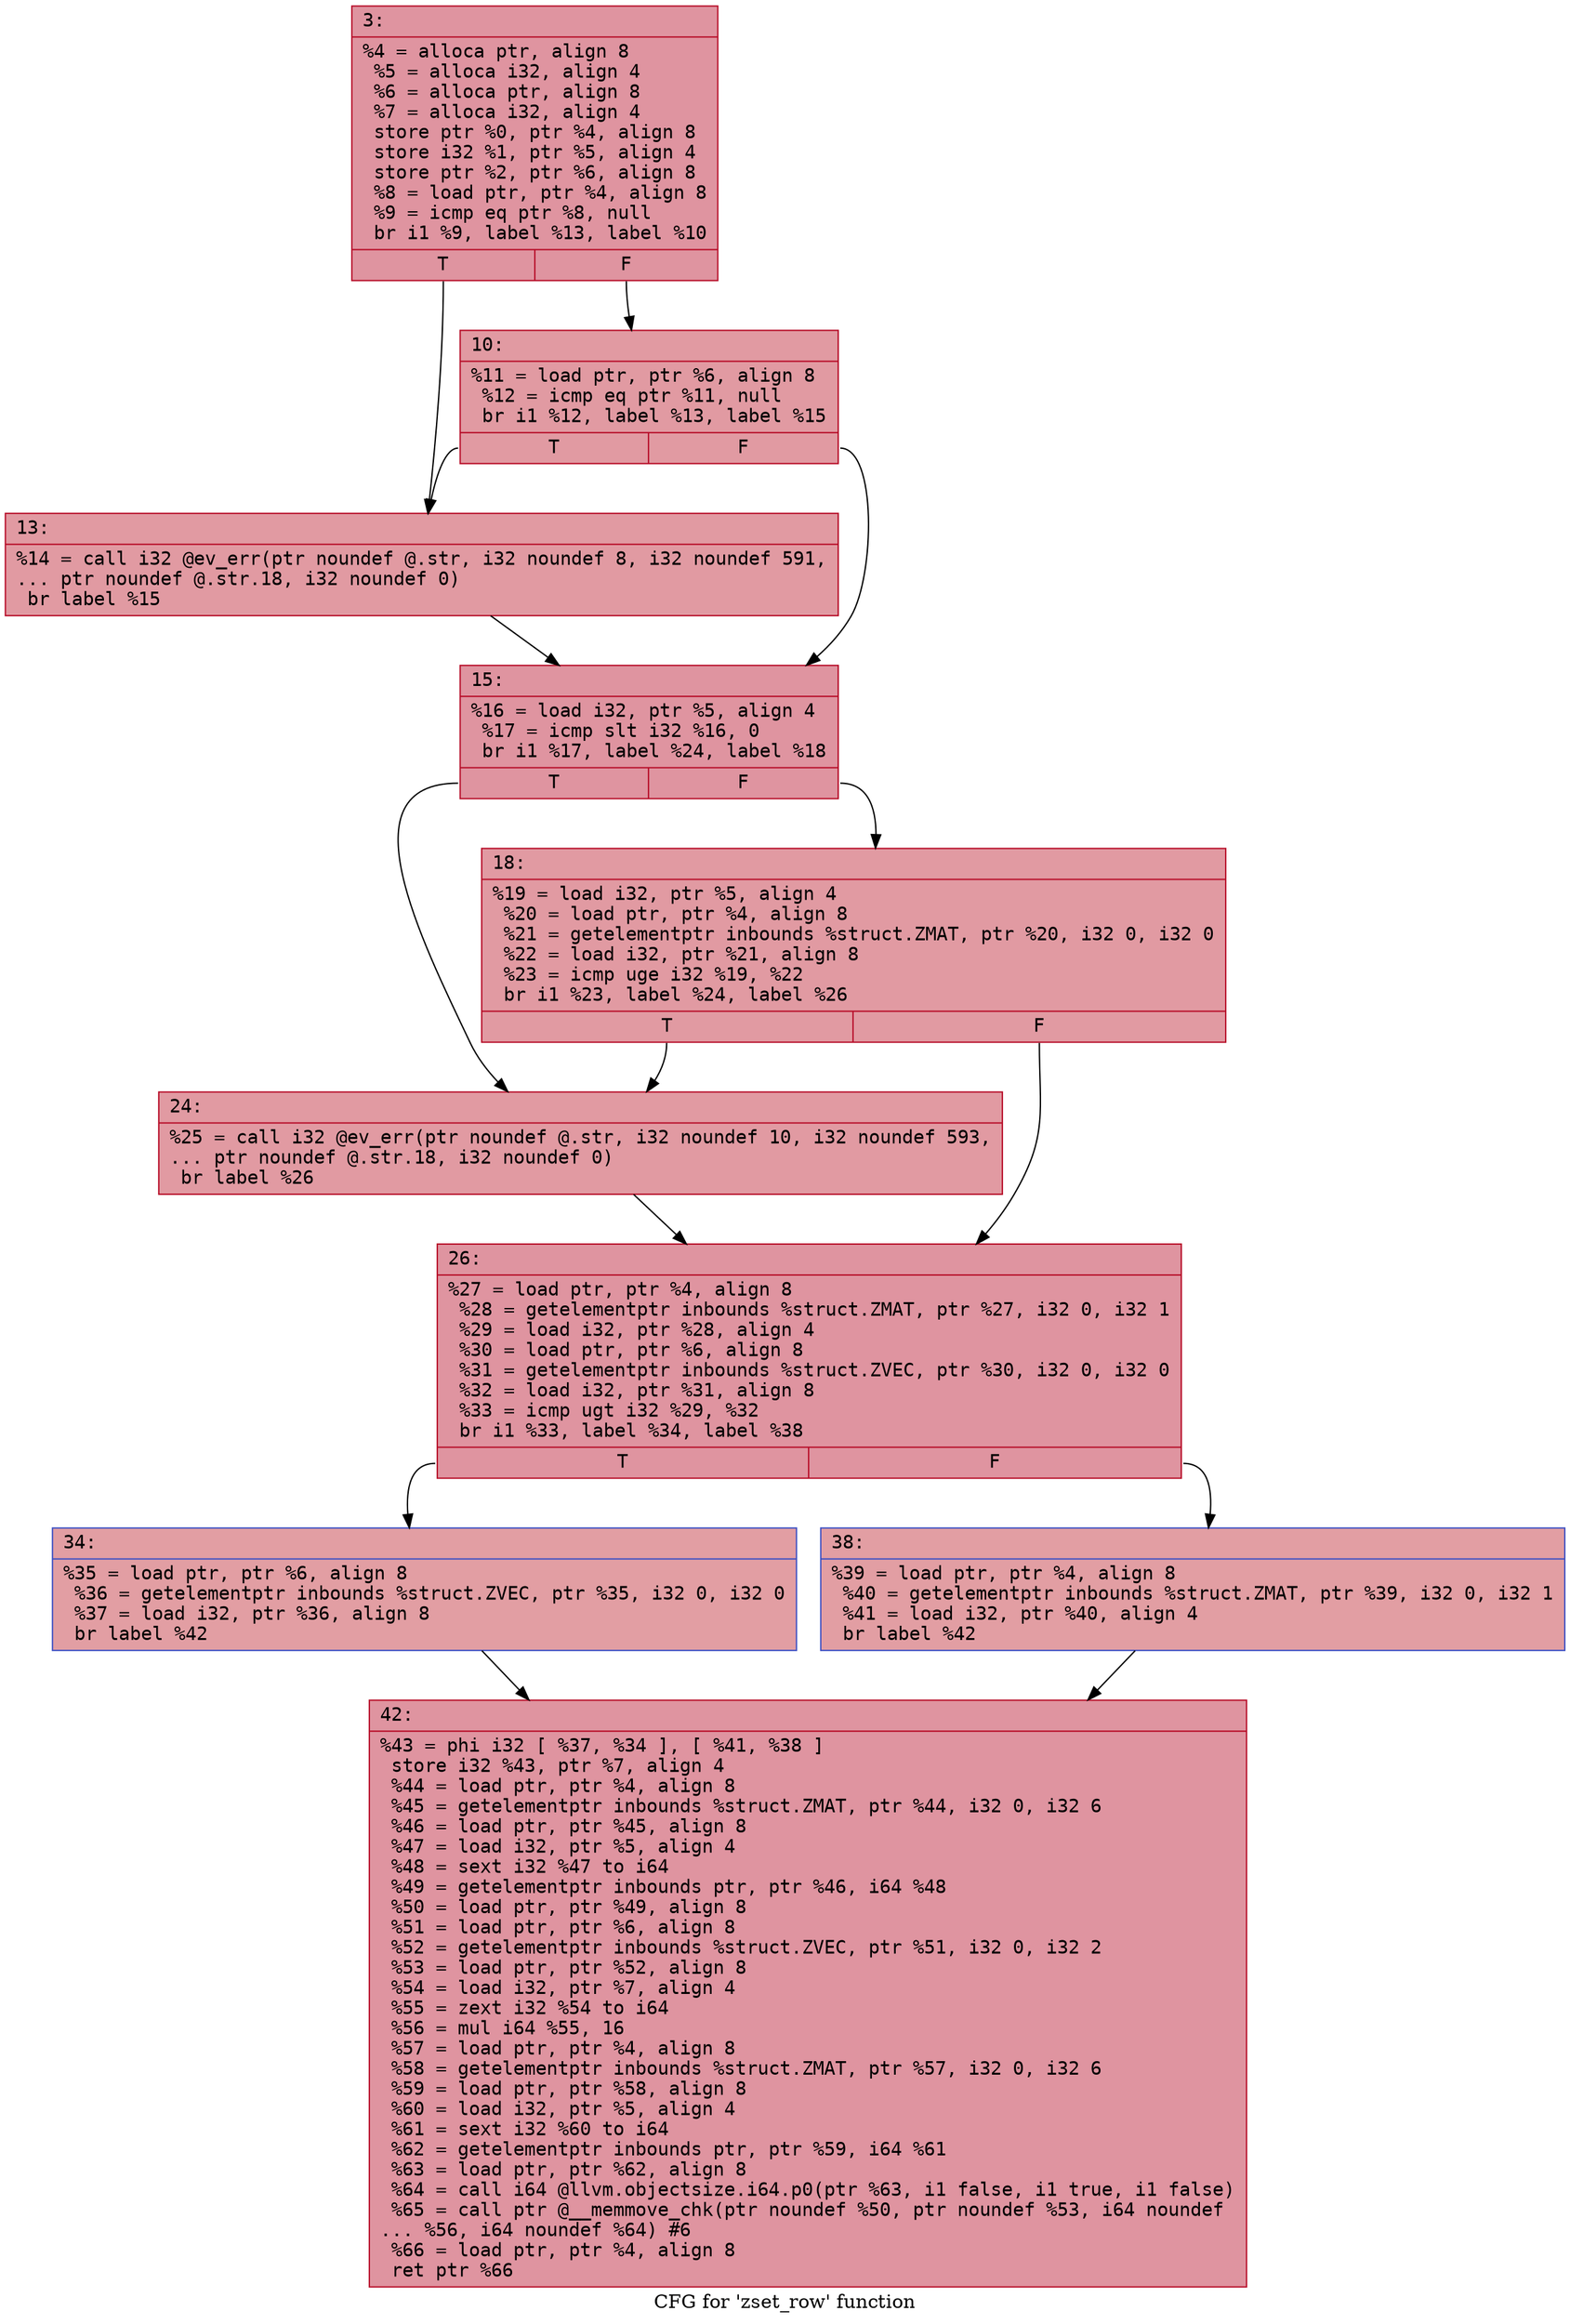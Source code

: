 digraph "CFG for 'zset_row' function" {
	label="CFG for 'zset_row' function";

	Node0x6000006a0370 [shape=record,color="#b70d28ff", style=filled, fillcolor="#b70d2870" fontname="Courier",label="{3:\l|  %4 = alloca ptr, align 8\l  %5 = alloca i32, align 4\l  %6 = alloca ptr, align 8\l  %7 = alloca i32, align 4\l  store ptr %0, ptr %4, align 8\l  store i32 %1, ptr %5, align 4\l  store ptr %2, ptr %6, align 8\l  %8 = load ptr, ptr %4, align 8\l  %9 = icmp eq ptr %8, null\l  br i1 %9, label %13, label %10\l|{<s0>T|<s1>F}}"];
	Node0x6000006a0370:s0 -> Node0x6000006a0410[tooltip="3 -> 13\nProbability 37.50%" ];
	Node0x6000006a0370:s1 -> Node0x6000006a03c0[tooltip="3 -> 10\nProbability 62.50%" ];
	Node0x6000006a03c0 [shape=record,color="#b70d28ff", style=filled, fillcolor="#bb1b2c70" fontname="Courier",label="{10:\l|  %11 = load ptr, ptr %6, align 8\l  %12 = icmp eq ptr %11, null\l  br i1 %12, label %13, label %15\l|{<s0>T|<s1>F}}"];
	Node0x6000006a03c0:s0 -> Node0x6000006a0410[tooltip="10 -> 13\nProbability 37.50%" ];
	Node0x6000006a03c0:s1 -> Node0x6000006a0460[tooltip="10 -> 15\nProbability 62.50%" ];
	Node0x6000006a0410 [shape=record,color="#b70d28ff", style=filled, fillcolor="#bb1b2c70" fontname="Courier",label="{13:\l|  %14 = call i32 @ev_err(ptr noundef @.str, i32 noundef 8, i32 noundef 591,\l... ptr noundef @.str.18, i32 noundef 0)\l  br label %15\l}"];
	Node0x6000006a0410 -> Node0x6000006a0460[tooltip="13 -> 15\nProbability 100.00%" ];
	Node0x6000006a0460 [shape=record,color="#b70d28ff", style=filled, fillcolor="#b70d2870" fontname="Courier",label="{15:\l|  %16 = load i32, ptr %5, align 4\l  %17 = icmp slt i32 %16, 0\l  br i1 %17, label %24, label %18\l|{<s0>T|<s1>F}}"];
	Node0x6000006a0460:s0 -> Node0x6000006a0500[tooltip="15 -> 24\nProbability 37.50%" ];
	Node0x6000006a0460:s1 -> Node0x6000006a04b0[tooltip="15 -> 18\nProbability 62.50%" ];
	Node0x6000006a04b0 [shape=record,color="#b70d28ff", style=filled, fillcolor="#bb1b2c70" fontname="Courier",label="{18:\l|  %19 = load i32, ptr %5, align 4\l  %20 = load ptr, ptr %4, align 8\l  %21 = getelementptr inbounds %struct.ZMAT, ptr %20, i32 0, i32 0\l  %22 = load i32, ptr %21, align 8\l  %23 = icmp uge i32 %19, %22\l  br i1 %23, label %24, label %26\l|{<s0>T|<s1>F}}"];
	Node0x6000006a04b0:s0 -> Node0x6000006a0500[tooltip="18 -> 24\nProbability 50.00%" ];
	Node0x6000006a04b0:s1 -> Node0x6000006a0550[tooltip="18 -> 26\nProbability 50.00%" ];
	Node0x6000006a0500 [shape=record,color="#b70d28ff", style=filled, fillcolor="#bb1b2c70" fontname="Courier",label="{24:\l|  %25 = call i32 @ev_err(ptr noundef @.str, i32 noundef 10, i32 noundef 593,\l... ptr noundef @.str.18, i32 noundef 0)\l  br label %26\l}"];
	Node0x6000006a0500 -> Node0x6000006a0550[tooltip="24 -> 26\nProbability 100.00%" ];
	Node0x6000006a0550 [shape=record,color="#b70d28ff", style=filled, fillcolor="#b70d2870" fontname="Courier",label="{26:\l|  %27 = load ptr, ptr %4, align 8\l  %28 = getelementptr inbounds %struct.ZMAT, ptr %27, i32 0, i32 1\l  %29 = load i32, ptr %28, align 4\l  %30 = load ptr, ptr %6, align 8\l  %31 = getelementptr inbounds %struct.ZVEC, ptr %30, i32 0, i32 0\l  %32 = load i32, ptr %31, align 8\l  %33 = icmp ugt i32 %29, %32\l  br i1 %33, label %34, label %38\l|{<s0>T|<s1>F}}"];
	Node0x6000006a0550:s0 -> Node0x6000006a05a0[tooltip="26 -> 34\nProbability 50.00%" ];
	Node0x6000006a0550:s1 -> Node0x6000006a05f0[tooltip="26 -> 38\nProbability 50.00%" ];
	Node0x6000006a05a0 [shape=record,color="#3d50c3ff", style=filled, fillcolor="#be242e70" fontname="Courier",label="{34:\l|  %35 = load ptr, ptr %6, align 8\l  %36 = getelementptr inbounds %struct.ZVEC, ptr %35, i32 0, i32 0\l  %37 = load i32, ptr %36, align 8\l  br label %42\l}"];
	Node0x6000006a05a0 -> Node0x6000006a0640[tooltip="34 -> 42\nProbability 100.00%" ];
	Node0x6000006a05f0 [shape=record,color="#3d50c3ff", style=filled, fillcolor="#be242e70" fontname="Courier",label="{38:\l|  %39 = load ptr, ptr %4, align 8\l  %40 = getelementptr inbounds %struct.ZMAT, ptr %39, i32 0, i32 1\l  %41 = load i32, ptr %40, align 4\l  br label %42\l}"];
	Node0x6000006a05f0 -> Node0x6000006a0640[tooltip="38 -> 42\nProbability 100.00%" ];
	Node0x6000006a0640 [shape=record,color="#b70d28ff", style=filled, fillcolor="#b70d2870" fontname="Courier",label="{42:\l|  %43 = phi i32 [ %37, %34 ], [ %41, %38 ]\l  store i32 %43, ptr %7, align 4\l  %44 = load ptr, ptr %4, align 8\l  %45 = getelementptr inbounds %struct.ZMAT, ptr %44, i32 0, i32 6\l  %46 = load ptr, ptr %45, align 8\l  %47 = load i32, ptr %5, align 4\l  %48 = sext i32 %47 to i64\l  %49 = getelementptr inbounds ptr, ptr %46, i64 %48\l  %50 = load ptr, ptr %49, align 8\l  %51 = load ptr, ptr %6, align 8\l  %52 = getelementptr inbounds %struct.ZVEC, ptr %51, i32 0, i32 2\l  %53 = load ptr, ptr %52, align 8\l  %54 = load i32, ptr %7, align 4\l  %55 = zext i32 %54 to i64\l  %56 = mul i64 %55, 16\l  %57 = load ptr, ptr %4, align 8\l  %58 = getelementptr inbounds %struct.ZMAT, ptr %57, i32 0, i32 6\l  %59 = load ptr, ptr %58, align 8\l  %60 = load i32, ptr %5, align 4\l  %61 = sext i32 %60 to i64\l  %62 = getelementptr inbounds ptr, ptr %59, i64 %61\l  %63 = load ptr, ptr %62, align 8\l  %64 = call i64 @llvm.objectsize.i64.p0(ptr %63, i1 false, i1 true, i1 false)\l  %65 = call ptr @__memmove_chk(ptr noundef %50, ptr noundef %53, i64 noundef\l... %56, i64 noundef %64) #6\l  %66 = load ptr, ptr %4, align 8\l  ret ptr %66\l}"];
}
